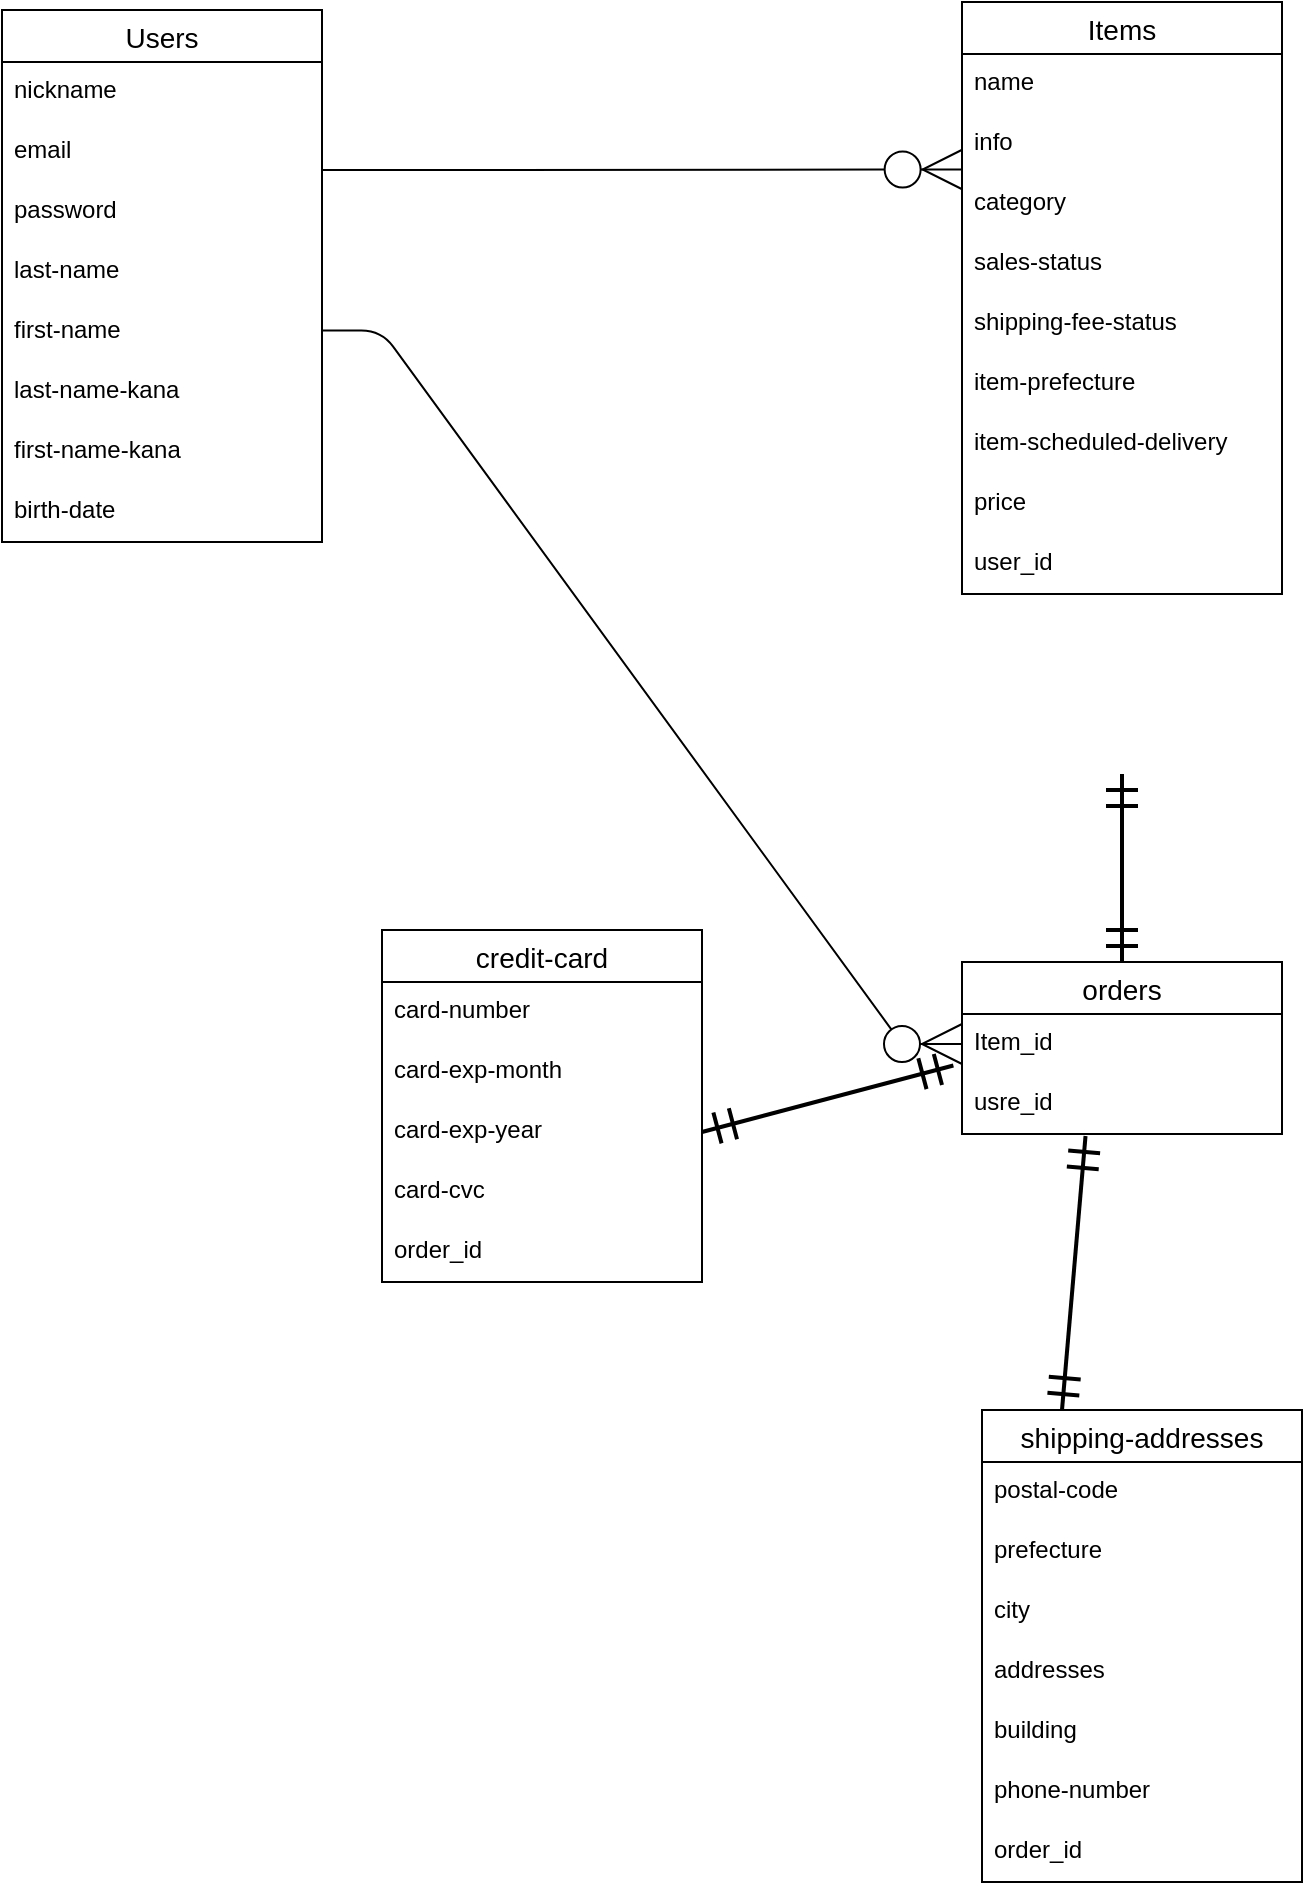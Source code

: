 <mxfile>
    <diagram id="F_5slQA4T2ulj7E4PB0G" name="ページ1">
        <mxGraphModel dx="515" dy="1075" grid="1" gridSize="10" guides="1" tooltips="1" connect="1" arrows="1" fold="1" page="1" pageScale="1" pageWidth="827" pageHeight="1169" math="0" shadow="0">
            <root>
                <mxCell id="0"/>
                <mxCell id="1" parent="0"/>
                <mxCell id="rRoKWLOrPfb-QQTfxW44-35" value="Users" style="swimlane;fontStyle=0;childLayout=stackLayout;horizontal=1;startSize=26;horizontalStack=0;resizeParent=1;resizeParentMax=0;resizeLast=0;collapsible=1;marginBottom=0;align=center;fontSize=14;" vertex="1" parent="1">
                    <mxGeometry x="80" y="200" width="160" height="266" as="geometry"/>
                </mxCell>
                <mxCell id="rRoKWLOrPfb-QQTfxW44-36" value="nickname" style="text;strokeColor=none;fillColor=none;spacingLeft=4;spacingRight=4;overflow=hidden;rotatable=0;points=[[0,0.5],[1,0.5]];portConstraint=eastwest;fontSize=12;" vertex="1" parent="rRoKWLOrPfb-QQTfxW44-35">
                    <mxGeometry y="26" width="160" height="30" as="geometry"/>
                </mxCell>
                <mxCell id="rRoKWLOrPfb-QQTfxW44-37" value="email" style="text;strokeColor=none;fillColor=none;spacingLeft=4;spacingRight=4;overflow=hidden;rotatable=0;points=[[0,0.5],[1,0.5]];portConstraint=eastwest;fontSize=12;" vertex="1" parent="rRoKWLOrPfb-QQTfxW44-35">
                    <mxGeometry y="56" width="160" height="30" as="geometry"/>
                </mxCell>
                <mxCell id="rRoKWLOrPfb-QQTfxW44-38" value="password" style="text;strokeColor=none;fillColor=none;spacingLeft=4;spacingRight=4;overflow=hidden;rotatable=0;points=[[0,0.5],[1,0.5]];portConstraint=eastwest;fontSize=12;" vertex="1" parent="rRoKWLOrPfb-QQTfxW44-35">
                    <mxGeometry y="86" width="160" height="30" as="geometry"/>
                </mxCell>
                <mxCell id="rRoKWLOrPfb-QQTfxW44-53" value="last-name" style="text;strokeColor=none;fillColor=none;spacingLeft=4;spacingRight=4;overflow=hidden;rotatable=0;points=[[0,0.5],[1,0.5]];portConstraint=eastwest;fontSize=12;" vertex="1" parent="rRoKWLOrPfb-QQTfxW44-35">
                    <mxGeometry y="116" width="160" height="30" as="geometry"/>
                </mxCell>
                <mxCell id="rRoKWLOrPfb-QQTfxW44-54" value="first-name" style="text;strokeColor=none;fillColor=none;spacingLeft=4;spacingRight=4;overflow=hidden;rotatable=0;points=[[0,0.5],[1,0.5]];portConstraint=eastwest;fontSize=12;" vertex="1" parent="rRoKWLOrPfb-QQTfxW44-35">
                    <mxGeometry y="146" width="160" height="30" as="geometry"/>
                </mxCell>
                <mxCell id="rRoKWLOrPfb-QQTfxW44-55" value="last-name-kana" style="text;strokeColor=none;fillColor=none;spacingLeft=4;spacingRight=4;overflow=hidden;rotatable=0;points=[[0,0.5],[1,0.5]];portConstraint=eastwest;fontSize=12;" vertex="1" parent="rRoKWLOrPfb-QQTfxW44-35">
                    <mxGeometry y="176" width="160" height="30" as="geometry"/>
                </mxCell>
                <mxCell id="rRoKWLOrPfb-QQTfxW44-61" value="first-name-kana" style="text;strokeColor=none;fillColor=none;spacingLeft=4;spacingRight=4;overflow=hidden;rotatable=0;points=[[0,0.5],[1,0.5]];portConstraint=eastwest;fontSize=12;" vertex="1" parent="rRoKWLOrPfb-QQTfxW44-35">
                    <mxGeometry y="206" width="160" height="30" as="geometry"/>
                </mxCell>
                <mxCell id="rRoKWLOrPfb-QQTfxW44-60" value="birth-date" style="text;strokeColor=none;fillColor=none;spacingLeft=4;spacingRight=4;overflow=hidden;rotatable=0;points=[[0,0.5],[1,0.5]];portConstraint=eastwest;fontSize=12;" vertex="1" parent="rRoKWLOrPfb-QQTfxW44-35">
                    <mxGeometry y="236" width="160" height="30" as="geometry"/>
                </mxCell>
                <mxCell id="rRoKWLOrPfb-QQTfxW44-39" value="Items" style="swimlane;fontStyle=0;childLayout=stackLayout;horizontal=1;startSize=26;horizontalStack=0;resizeParent=1;resizeParentMax=0;resizeLast=0;collapsible=1;marginBottom=0;align=center;fontSize=14;" vertex="1" parent="1">
                    <mxGeometry x="560" y="196" width="160" height="296" as="geometry"/>
                </mxCell>
                <mxCell id="rRoKWLOrPfb-QQTfxW44-40" value="name" style="text;strokeColor=none;fillColor=none;spacingLeft=4;spacingRight=4;overflow=hidden;rotatable=0;points=[[0,0.5],[1,0.5]];portConstraint=eastwest;fontSize=12;" vertex="1" parent="rRoKWLOrPfb-QQTfxW44-39">
                    <mxGeometry y="26" width="160" height="30" as="geometry"/>
                </mxCell>
                <mxCell id="rRoKWLOrPfb-QQTfxW44-41" value="info" style="text;strokeColor=none;fillColor=none;spacingLeft=4;spacingRight=4;overflow=hidden;rotatable=0;points=[[0,0.5],[1,0.5]];portConstraint=eastwest;fontSize=12;" vertex="1" parent="rRoKWLOrPfb-QQTfxW44-39">
                    <mxGeometry y="56" width="160" height="30" as="geometry"/>
                </mxCell>
                <mxCell id="rRoKWLOrPfb-QQTfxW44-42" value="category" style="text;strokeColor=none;fillColor=none;spacingLeft=4;spacingRight=4;overflow=hidden;rotatable=0;points=[[0,0.5],[1,0.5]];portConstraint=eastwest;fontSize=12;" vertex="1" parent="rRoKWLOrPfb-QQTfxW44-39">
                    <mxGeometry y="86" width="160" height="30" as="geometry"/>
                </mxCell>
                <mxCell id="rRoKWLOrPfb-QQTfxW44-63" value="sales-status" style="text;strokeColor=none;fillColor=none;spacingLeft=4;spacingRight=4;overflow=hidden;rotatable=0;points=[[0,0.5],[1,0.5]];portConstraint=eastwest;fontSize=12;" vertex="1" parent="rRoKWLOrPfb-QQTfxW44-39">
                    <mxGeometry y="116" width="160" height="30" as="geometry"/>
                </mxCell>
                <mxCell id="rRoKWLOrPfb-QQTfxW44-64" value="shipping-fee-status" style="text;strokeColor=none;fillColor=none;spacingLeft=4;spacingRight=4;overflow=hidden;rotatable=0;points=[[0,0.5],[1,0.5]];portConstraint=eastwest;fontSize=12;" vertex="1" parent="rRoKWLOrPfb-QQTfxW44-39">
                    <mxGeometry y="146" width="160" height="30" as="geometry"/>
                </mxCell>
                <mxCell id="rRoKWLOrPfb-QQTfxW44-65" value="item-prefecture" style="text;strokeColor=none;fillColor=none;spacingLeft=4;spacingRight=4;overflow=hidden;rotatable=0;points=[[0,0.5],[1,0.5]];portConstraint=eastwest;fontSize=12;" vertex="1" parent="rRoKWLOrPfb-QQTfxW44-39">
                    <mxGeometry y="176" width="160" height="30" as="geometry"/>
                </mxCell>
                <mxCell id="rRoKWLOrPfb-QQTfxW44-66" value="item-scheduled-delivery" style="text;strokeColor=none;fillColor=none;spacingLeft=4;spacingRight=4;overflow=hidden;rotatable=0;points=[[0,0.5],[1,0.5]];portConstraint=eastwest;fontSize=12;" vertex="1" parent="rRoKWLOrPfb-QQTfxW44-39">
                    <mxGeometry y="206" width="160" height="30" as="geometry"/>
                </mxCell>
                <mxCell id="rRoKWLOrPfb-QQTfxW44-67" value="price" style="text;strokeColor=none;fillColor=none;spacingLeft=4;spacingRight=4;overflow=hidden;rotatable=0;points=[[0,0.5],[1,0.5]];portConstraint=eastwest;fontSize=12;" vertex="1" parent="rRoKWLOrPfb-QQTfxW44-39">
                    <mxGeometry y="236" width="160" height="30" as="geometry"/>
                </mxCell>
                <mxCell id="rRoKWLOrPfb-QQTfxW44-72" value="user_id" style="text;strokeColor=none;fillColor=none;spacingLeft=4;spacingRight=4;overflow=hidden;rotatable=0;points=[[0,0.5],[1,0.5]];portConstraint=eastwest;fontSize=12;" vertex="1" parent="rRoKWLOrPfb-QQTfxW44-39">
                    <mxGeometry y="266" width="160" height="30" as="geometry"/>
                </mxCell>
                <mxCell id="rRoKWLOrPfb-QQTfxW44-43" value="shipping-addresses" style="swimlane;fontStyle=0;childLayout=stackLayout;horizontal=1;startSize=26;horizontalStack=0;resizeParent=1;resizeParentMax=0;resizeLast=0;collapsible=1;marginBottom=0;align=center;fontSize=14;" vertex="1" parent="1">
                    <mxGeometry x="570" y="900" width="160" height="236" as="geometry"/>
                </mxCell>
                <mxCell id="rRoKWLOrPfb-QQTfxW44-44" value="postal-code" style="text;strokeColor=none;fillColor=none;spacingLeft=4;spacingRight=4;overflow=hidden;rotatable=0;points=[[0,0.5],[1,0.5]];portConstraint=eastwest;fontSize=12;" vertex="1" parent="rRoKWLOrPfb-QQTfxW44-43">
                    <mxGeometry y="26" width="160" height="30" as="geometry"/>
                </mxCell>
                <mxCell id="rRoKWLOrPfb-QQTfxW44-73" value="prefecture" style="text;strokeColor=none;fillColor=none;spacingLeft=4;spacingRight=4;overflow=hidden;rotatable=0;points=[[0,0.5],[1,0.5]];portConstraint=eastwest;fontSize=12;" vertex="1" parent="rRoKWLOrPfb-QQTfxW44-43">
                    <mxGeometry y="56" width="160" height="30" as="geometry"/>
                </mxCell>
                <mxCell id="rRoKWLOrPfb-QQTfxW44-74" value="city" style="text;strokeColor=none;fillColor=none;spacingLeft=4;spacingRight=4;overflow=hidden;rotatable=0;points=[[0,0.5],[1,0.5]];portConstraint=eastwest;fontSize=12;" vertex="1" parent="rRoKWLOrPfb-QQTfxW44-43">
                    <mxGeometry y="86" width="160" height="30" as="geometry"/>
                </mxCell>
                <mxCell id="rRoKWLOrPfb-QQTfxW44-75" value="addresses" style="text;strokeColor=none;fillColor=none;spacingLeft=4;spacingRight=4;overflow=hidden;rotatable=0;points=[[0,0.5],[1,0.5]];portConstraint=eastwest;fontSize=12;" vertex="1" parent="rRoKWLOrPfb-QQTfxW44-43">
                    <mxGeometry y="116" width="160" height="30" as="geometry"/>
                </mxCell>
                <mxCell id="rRoKWLOrPfb-QQTfxW44-76" value="building" style="text;strokeColor=none;fillColor=none;spacingLeft=4;spacingRight=4;overflow=hidden;rotatable=0;points=[[0,0.5],[1,0.5]];portConstraint=eastwest;fontSize=12;" vertex="1" parent="rRoKWLOrPfb-QQTfxW44-43">
                    <mxGeometry y="146" width="160" height="30" as="geometry"/>
                </mxCell>
                <mxCell id="rRoKWLOrPfb-QQTfxW44-77" value="phone-number" style="text;strokeColor=none;fillColor=none;spacingLeft=4;spacingRight=4;overflow=hidden;rotatable=0;points=[[0,0.5],[1,0.5]];portConstraint=eastwest;fontSize=12;" vertex="1" parent="rRoKWLOrPfb-QQTfxW44-43">
                    <mxGeometry y="176" width="160" height="30" as="geometry"/>
                </mxCell>
                <mxCell id="rRoKWLOrPfb-QQTfxW44-95" value="order_id" style="text;strokeColor=none;fillColor=none;spacingLeft=4;spacingRight=4;overflow=hidden;rotatable=0;points=[[0,0.5],[1,0.5]];portConstraint=eastwest;fontSize=12;" vertex="1" parent="rRoKWLOrPfb-QQTfxW44-43">
                    <mxGeometry y="206" width="160" height="30" as="geometry"/>
                </mxCell>
                <mxCell id="rRoKWLOrPfb-QQTfxW44-49" value="" style="edgeStyle=entityRelationEdgeStyle;fontSize=12;html=1;endArrow=ERzeroToMany;endFill=1;entryX=0.002;entryY=0.925;entryDx=0;entryDy=0;entryPerimeter=0;endSize=18;" edge="1" parent="1" target="rRoKWLOrPfb-QQTfxW44-41">
                    <mxGeometry width="100" height="100" relative="1" as="geometry">
                        <mxPoint x="240" y="280" as="sourcePoint"/>
                        <mxPoint x="550" y="280" as="targetPoint"/>
                    </mxGeometry>
                </mxCell>
                <mxCell id="rRoKWLOrPfb-QQTfxW44-80" value="" style="fontSize=12;html=1;endArrow=ERmandOne;startArrow=ERmandOne;endSize=13;strokeWidth=2;jumpSize=0;startSize=13;targetPerimeterSpacing=7;exitX=0.25;exitY=0;exitDx=0;exitDy=0;entryX=0.386;entryY=1.033;entryDx=0;entryDy=0;entryPerimeter=0;" edge="1" parent="1" source="rRoKWLOrPfb-QQTfxW44-43" target="rRoKWLOrPfb-QQTfxW44-93">
                    <mxGeometry width="100" height="100" relative="1" as="geometry">
                        <mxPoint x="160" y="593" as="sourcePoint"/>
                        <mxPoint x="120" y="470" as="targetPoint"/>
                    </mxGeometry>
                </mxCell>
                <mxCell id="rRoKWLOrPfb-QQTfxW44-81" value="credit-card" style="swimlane;fontStyle=0;childLayout=stackLayout;horizontal=1;startSize=26;horizontalStack=0;resizeParent=1;resizeParentMax=0;resizeLast=0;collapsible=1;marginBottom=0;align=center;fontSize=14;html=0;" vertex="1" parent="1">
                    <mxGeometry x="270" y="660" width="160" height="176" as="geometry"/>
                </mxCell>
                <mxCell id="rRoKWLOrPfb-QQTfxW44-82" value="card-number" style="text;strokeColor=none;fillColor=none;spacingLeft=4;spacingRight=4;overflow=hidden;rotatable=0;points=[[0,0.5],[1,0.5]];portConstraint=eastwest;fontSize=12;html=0;" vertex="1" parent="rRoKWLOrPfb-QQTfxW44-81">
                    <mxGeometry y="26" width="160" height="30" as="geometry"/>
                </mxCell>
                <mxCell id="rRoKWLOrPfb-QQTfxW44-83" value="card-exp-month" style="text;strokeColor=none;fillColor=none;spacingLeft=4;spacingRight=4;overflow=hidden;rotatable=0;points=[[0,0.5],[1,0.5]];portConstraint=eastwest;fontSize=12;html=0;" vertex="1" parent="rRoKWLOrPfb-QQTfxW44-81">
                    <mxGeometry y="56" width="160" height="30" as="geometry"/>
                </mxCell>
                <mxCell id="rRoKWLOrPfb-QQTfxW44-84" value="card-exp-year" style="text;strokeColor=none;fillColor=none;spacingLeft=4;spacingRight=4;overflow=hidden;rotatable=0;points=[[0,0.5],[1,0.5]];portConstraint=eastwest;fontSize=12;html=0;" vertex="1" parent="rRoKWLOrPfb-QQTfxW44-81">
                    <mxGeometry y="86" width="160" height="30" as="geometry"/>
                </mxCell>
                <mxCell id="rRoKWLOrPfb-QQTfxW44-85" value="card-cvc" style="text;strokeColor=none;fillColor=none;spacingLeft=4;spacingRight=4;overflow=hidden;rotatable=0;points=[[0,0.5],[1,0.5]];portConstraint=eastwest;fontSize=12;html=0;" vertex="1" parent="rRoKWLOrPfb-QQTfxW44-81">
                    <mxGeometry y="116" width="160" height="30" as="geometry"/>
                </mxCell>
                <mxCell id="rRoKWLOrPfb-QQTfxW44-86" value="order_id" style="text;strokeColor=none;fillColor=none;spacingLeft=4;spacingRight=4;overflow=hidden;rotatable=0;points=[[0,0.5],[1,0.5]];portConstraint=eastwest;fontSize=12;html=0;" vertex="1" parent="rRoKWLOrPfb-QQTfxW44-81">
                    <mxGeometry y="146" width="160" height="30" as="geometry"/>
                </mxCell>
                <mxCell id="rRoKWLOrPfb-QQTfxW44-87" value="" style="fontSize=12;html=1;endArrow=ERmandOne;startArrow=ERmandOne;endSize=13;strokeWidth=2;jumpSize=0;startSize=13;targetPerimeterSpacing=7;exitX=-0.027;exitY=-0.142;exitDx=0;exitDy=0;entryX=1;entryY=0.5;entryDx=0;entryDy=0;exitPerimeter=0;" edge="1" parent="1" source="rRoKWLOrPfb-QQTfxW44-93" target="rRoKWLOrPfb-QQTfxW44-84">
                    <mxGeometry width="100" height="100" relative="1" as="geometry">
                        <mxPoint x="410" y="610" as="sourcePoint"/>
                        <mxPoint x="160" y="470" as="targetPoint"/>
                    </mxGeometry>
                </mxCell>
                <mxCell id="rRoKWLOrPfb-QQTfxW44-88" value="orders" style="swimlane;fontStyle=0;childLayout=stackLayout;horizontal=1;startSize=26;horizontalStack=0;resizeParent=1;resizeParentMax=0;resizeLast=0;collapsible=1;marginBottom=0;align=center;fontSize=14;html=0;" vertex="1" parent="1">
                    <mxGeometry x="560" y="676" width="160" height="86" as="geometry"/>
                </mxCell>
                <mxCell id="rRoKWLOrPfb-QQTfxW44-91" value="Item_id" style="text;strokeColor=none;fillColor=none;spacingLeft=4;spacingRight=4;overflow=hidden;rotatable=0;points=[[0,0.5],[1,0.5]];portConstraint=eastwest;fontSize=12;html=0;" vertex="1" parent="rRoKWLOrPfb-QQTfxW44-88">
                    <mxGeometry y="26" width="160" height="30" as="geometry"/>
                </mxCell>
                <mxCell id="rRoKWLOrPfb-QQTfxW44-93" value="usre_id" style="text;strokeColor=none;fillColor=none;spacingLeft=4;spacingRight=4;overflow=hidden;rotatable=0;points=[[0,0.5],[1,0.5]];portConstraint=eastwest;fontSize=12;html=0;" vertex="1" parent="rRoKWLOrPfb-QQTfxW44-88">
                    <mxGeometry y="56" width="160" height="30" as="geometry"/>
                </mxCell>
                <mxCell id="rRoKWLOrPfb-QQTfxW44-92" value="" style="fontSize=12;html=1;endArrow=ERmandOne;startArrow=ERmandOne;endSize=13;strokeWidth=2;jumpSize=0;startSize=13;targetPerimeterSpacing=7;entryX=0.748;entryY=1.142;entryDx=0;entryDy=0;entryPerimeter=0;" edge="1" parent="1" source="rRoKWLOrPfb-QQTfxW44-88">
                    <mxGeometry width="100" height="100" relative="1" as="geometry">
                        <mxPoint x="840.32" y="721.74" as="sourcePoint"/>
                        <mxPoint x="640.0" y="582.0" as="targetPoint"/>
                    </mxGeometry>
                </mxCell>
                <mxCell id="rRoKWLOrPfb-QQTfxW44-94" value="" style="edgeStyle=entityRelationEdgeStyle;fontSize=12;html=1;endArrow=ERzeroToMany;endFill=1;endSize=18;" edge="1" parent="1">
                    <mxGeometry width="100" height="100" relative="1" as="geometry">
                        <mxPoint x="239.68" y="360.25" as="sourcePoint"/>
                        <mxPoint x="560" y="717" as="targetPoint"/>
                    </mxGeometry>
                </mxCell>
            </root>
        </mxGraphModel>
    </diagram>
</mxfile>